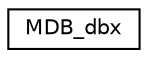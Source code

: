digraph "Graphical Class Hierarchy"
{
  edge [fontname="Helvetica",fontsize="10",labelfontname="Helvetica",labelfontsize="10"];
  node [fontname="Helvetica",fontsize="10",shape=record];
  rankdir="LR";
  Node0 [label="MDB_dbx",height=0.2,width=0.4,color="black", fillcolor="white", style="filled",URL="$struct_m_d_b__dbx.html"];
}
